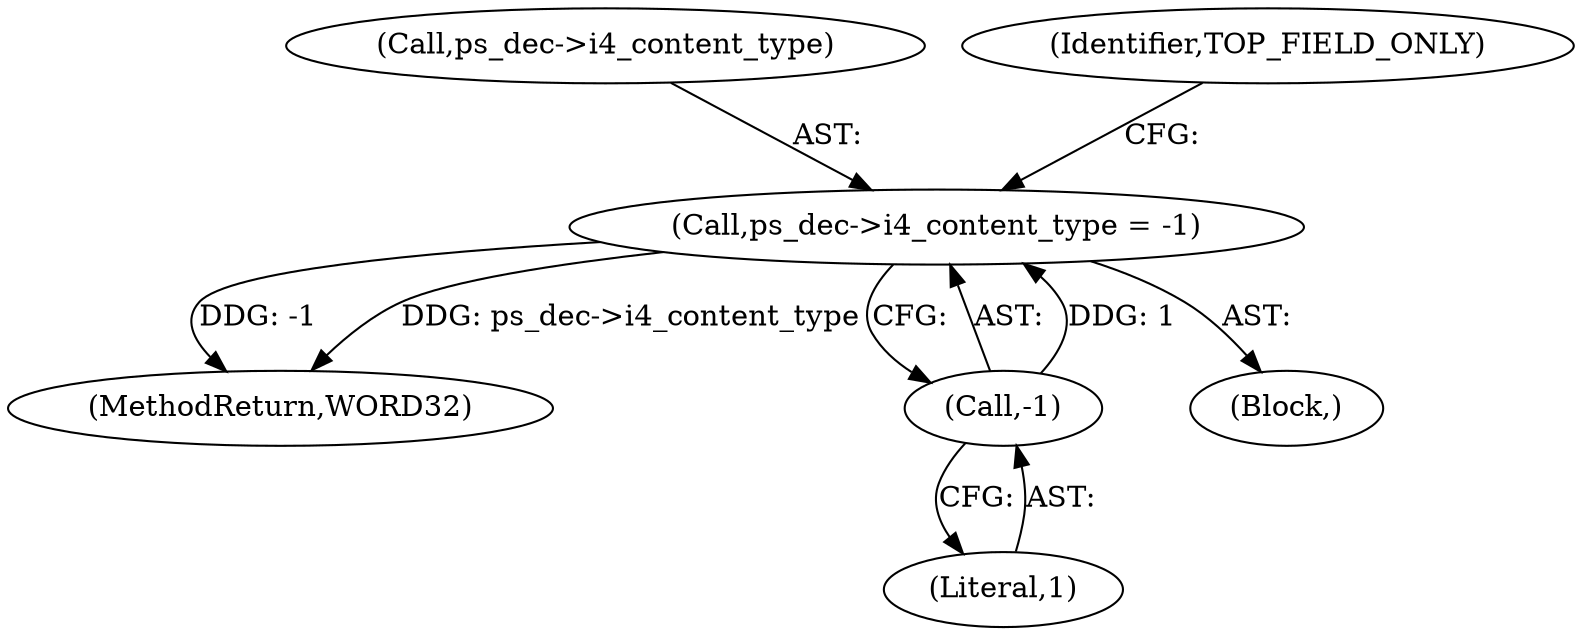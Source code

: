 digraph "0_Android_7554755536019e439433c515eeb44e701fb3bfb2@pointer" {
"1000503" [label="(Call,ps_dec->i4_content_type = -1)"];
"1000507" [label="(Call,-1)"];
"1000507" [label="(Call,-1)"];
"1000504" [label="(Call,ps_dec->i4_content_type)"];
"1000503" [label="(Call,ps_dec->i4_content_type = -1)"];
"1002142" [label="(MethodReturn,WORD32)"];
"1000151" [label="(Block,)"];
"1000513" [label="(Identifier,TOP_FIELD_ONLY)"];
"1000508" [label="(Literal,1)"];
"1000503" -> "1000151"  [label="AST: "];
"1000503" -> "1000507"  [label="CFG: "];
"1000504" -> "1000503"  [label="AST: "];
"1000507" -> "1000503"  [label="AST: "];
"1000513" -> "1000503"  [label="CFG: "];
"1000503" -> "1002142"  [label="DDG: -1"];
"1000503" -> "1002142"  [label="DDG: ps_dec->i4_content_type"];
"1000507" -> "1000503"  [label="DDG: 1"];
"1000507" -> "1000508"  [label="CFG: "];
"1000508" -> "1000507"  [label="AST: "];
}
